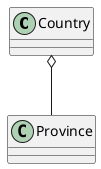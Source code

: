 @startuml uml 03 - G3

Country o-- Province

@enduml

@startuml uml 03 - A3

note as sample
    示例代码
    class A {}
    class A1 extends A {}
    class A2 extends A {}
    public class Test {
        public static void main(String args[]) {
            A a_base = new A();
            A1 a_11 = new A1();
            A1 a_12 = new A1();
            A2 a_2 = new A2();
        }
    }
end note

object "a_base: A" as a0
object "a_11: A1" as a1
object "a_12: A1" as a2
object "a_2: A2" as a3

a1 --|> a0
a2 --|> a0
a3 --|> a0

@enduml

@startuml uml 03 - T1

class UseRecord
class AccountBook {
    - records: ArrayList<UseRecord>
    + queryByUser(user: User): UseRecord
    + queryByComputer(pc: Computer): UseRecord
    + addRecord(userId: String, pcId: String): void
}
class Admin

note top of Admin {
    假定只有唯一一个负责人（账户）
}

UseRecord -up-* AccountBook
Admin -- AccountBook

class User {
    - id: String
    + getId(): String
}

class Computer {
    - id: String
    + getId(): String
}

note top of User {
    假定只有当市民开始使用电脑后用户才被构造
}

User "0..*" --- "1..*" Computer

User "0..*" -left- "1" Admin

@enduml

@startuml uml 03 - T2

class "员工" as a
class "普通员工" as a1
class "管理层员工" as a2
class "联谊会" as m
class "学习会" as n

a1 -left-|> a
a2 -right-|> a

a -up-> "*" m: 参加
a -down-> "*" n: 参加

a "1..*" --> "*" m: 主办
a1 "1..*" --> "*" n: 举办

a2 --> "1..*" n: 评价

@enduml
